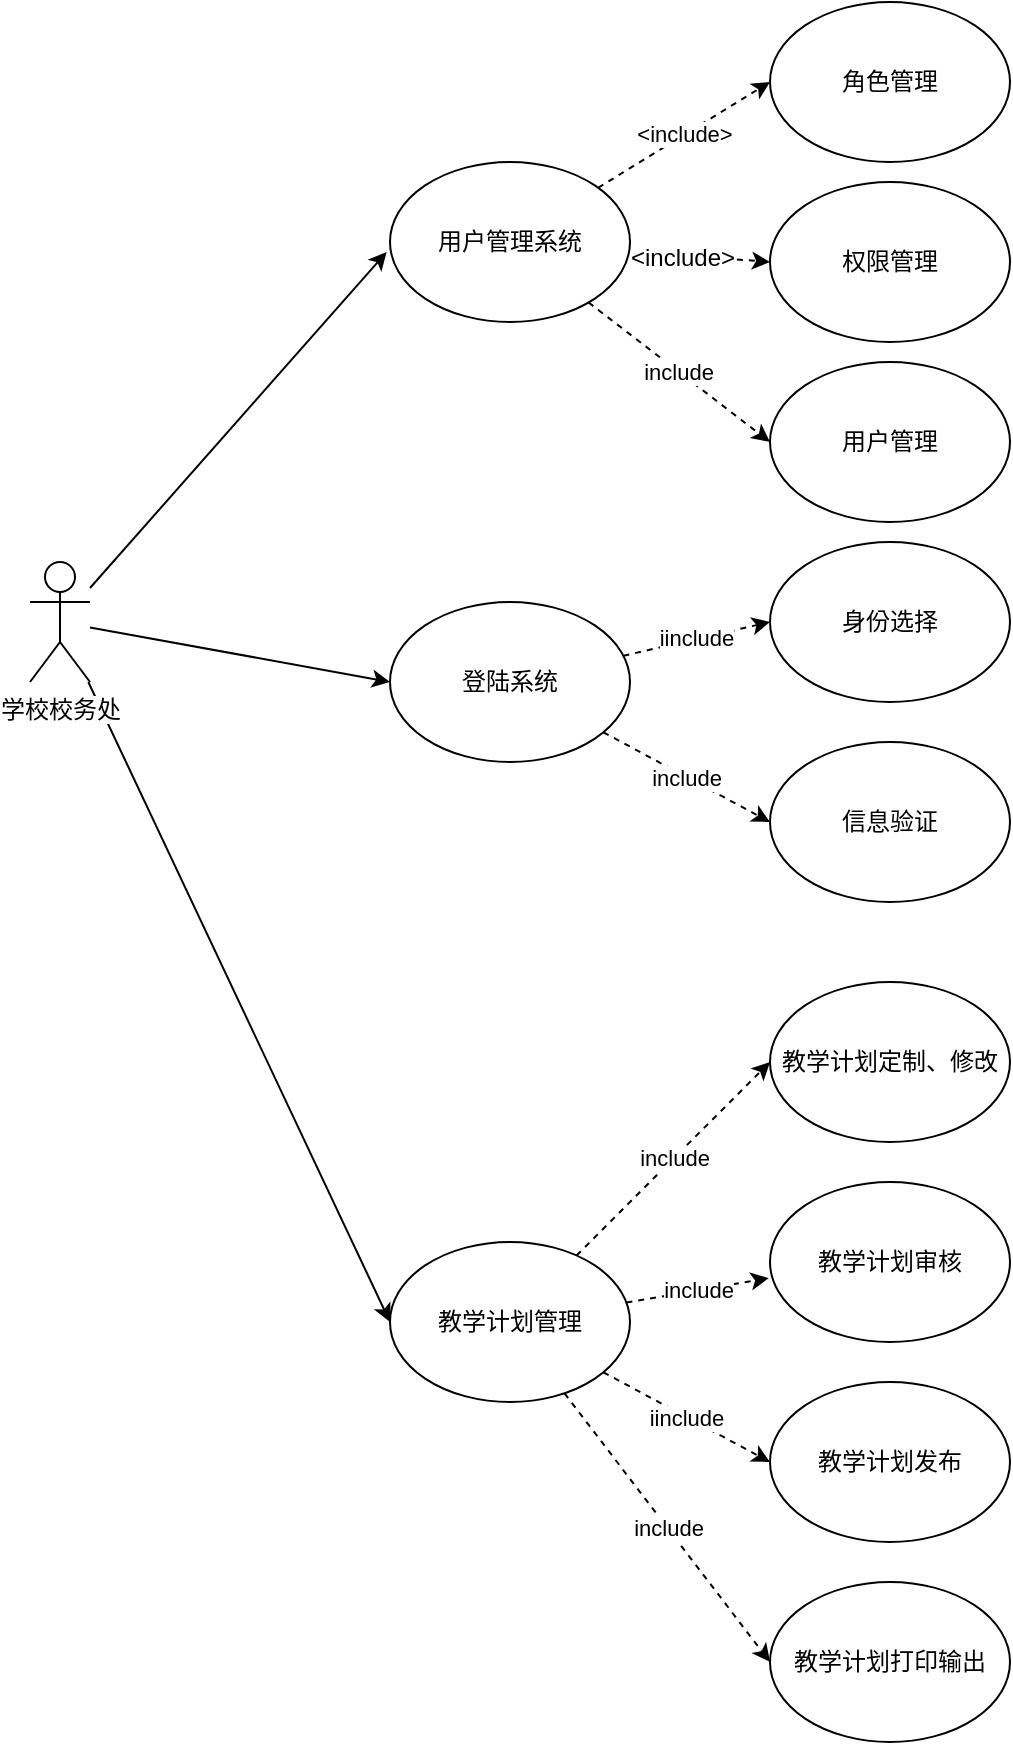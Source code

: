 <mxfile version="12.2.2" type="device" pages="1"><diagram id="H3S3tGp6kTulUG6WuE7t" name="第 1 页"><mxGraphModel dx="1088" dy="660" grid="1" gridSize="10" guides="1" tooltips="1" connect="1" arrows="1" fold="1" page="1" pageScale="1" pageWidth="1654" pageHeight="2336" math="0" shadow="0"><root><mxCell id="0"/><mxCell id="1" parent="0"/><mxCell id="-ordTDgy1yZLaLWv35jD-10" style="rounded=0;orthogonalLoop=1;jettySize=auto;html=1;entryX=-0.014;entryY=0.563;entryDx=0;entryDy=0;entryPerimeter=0;" parent="1" source="-ordTDgy1yZLaLWv35jD-1" target="-ordTDgy1yZLaLWv35jD-5" edge="1"><mxGeometry relative="1" as="geometry"/></mxCell><mxCell id="-ordTDgy1yZLaLWv35jD-11" style="edgeStyle=none;rounded=0;orthogonalLoop=1;jettySize=auto;html=1;entryX=0;entryY=0.5;entryDx=0;entryDy=0;" parent="1" source="-ordTDgy1yZLaLWv35jD-1" target="-ordTDgy1yZLaLWv35jD-6" edge="1"><mxGeometry relative="1" as="geometry"/></mxCell><mxCell id="-ordTDgy1yZLaLWv35jD-12" style="edgeStyle=none;rounded=0;orthogonalLoop=1;jettySize=auto;html=1;entryX=0;entryY=0.5;entryDx=0;entryDy=0;" parent="1" source="-ordTDgy1yZLaLWv35jD-1" target="-ordTDgy1yZLaLWv35jD-7" edge="1"><mxGeometry relative="1" as="geometry"/></mxCell><mxCell id="-ordTDgy1yZLaLWv35jD-1" value="学校校务处" style="shape=umlActor;verticalLabelPosition=bottom;labelBackgroundColor=#ffffff;verticalAlign=top;html=1;outlineConnect=0;" parent="1" vertex="1"><mxGeometry x="300" y="360" width="30" height="60" as="geometry"/></mxCell><mxCell id="-ordTDgy1yZLaLWv35jD-17" value="&amp;lt;include&amp;gt;" style="edgeStyle=none;rounded=0;orthogonalLoop=1;jettySize=auto;html=1;entryX=0;entryY=0.5;entryDx=0;entryDy=0;dashed=1;" parent="1" source="-ordTDgy1yZLaLWv35jD-5" target="-ordTDgy1yZLaLWv35jD-14" edge="1"><mxGeometry relative="1" as="geometry"/></mxCell><mxCell id="-ordTDgy1yZLaLWv35jD-18" style="edgeStyle=none;rounded=0;orthogonalLoop=1;jettySize=auto;html=1;entryX=0;entryY=0.5;entryDx=0;entryDy=0;dashed=1;" parent="1" source="-ordTDgy1yZLaLWv35jD-5" target="-ordTDgy1yZLaLWv35jD-15" edge="1"><mxGeometry relative="1" as="geometry"/></mxCell><mxCell id="-ordTDgy1yZLaLWv35jD-21" value="&amp;lt;include&amp;gt;" style="text;html=1;resizable=0;points=[];align=center;verticalAlign=middle;labelBackgroundColor=#ffffff;" parent="-ordTDgy1yZLaLWv35jD-18" vertex="1" connectable="0"><mxGeometry x="-0.254" y="-1" relative="1" as="geometry"><mxPoint as="offset"/></mxGeometry></mxCell><mxCell id="-ordTDgy1yZLaLWv35jD-19" value="include" style="edgeStyle=none;rounded=0;orthogonalLoop=1;jettySize=auto;html=1;entryX=0;entryY=0.5;entryDx=0;entryDy=0;dashed=1;" parent="1" source="-ordTDgy1yZLaLWv35jD-5" target="-ordTDgy1yZLaLWv35jD-16" edge="1"><mxGeometry relative="1" as="geometry"/></mxCell><mxCell id="-ordTDgy1yZLaLWv35jD-5" value="用户管理系统" style="ellipse;whiteSpace=wrap;html=1;" parent="1" vertex="1"><mxGeometry x="480" y="160" width="120" height="80" as="geometry"/></mxCell><mxCell id="-ordTDgy1yZLaLWv35jD-24" value="iinclude" style="edgeStyle=none;rounded=0;orthogonalLoop=1;jettySize=auto;html=1;entryX=0;entryY=0.5;entryDx=0;entryDy=0;dashed=1;" parent="1" source="-ordTDgy1yZLaLWv35jD-6" target="-ordTDgy1yZLaLWv35jD-22" edge="1"><mxGeometry relative="1" as="geometry"/></mxCell><mxCell id="-ordTDgy1yZLaLWv35jD-25" value="include" style="edgeStyle=none;rounded=0;orthogonalLoop=1;jettySize=auto;html=1;entryX=0;entryY=0.5;entryDx=0;entryDy=0;dashed=1;" parent="1" source="-ordTDgy1yZLaLWv35jD-6" target="-ordTDgy1yZLaLWv35jD-23" edge="1"><mxGeometry relative="1" as="geometry"/></mxCell><mxCell id="-ordTDgy1yZLaLWv35jD-6" value="登陆系统" style="ellipse;whiteSpace=wrap;html=1;" parent="1" vertex="1"><mxGeometry x="480" y="380" width="120" height="80" as="geometry"/></mxCell><mxCell id="-ordTDgy1yZLaLWv35jD-30" value="include" style="edgeStyle=none;rounded=0;orthogonalLoop=1;jettySize=auto;html=1;entryX=0;entryY=0.5;entryDx=0;entryDy=0;dashed=1;" parent="1" source="-ordTDgy1yZLaLWv35jD-7" target="-ordTDgy1yZLaLWv35jD-26" edge="1"><mxGeometry relative="1" as="geometry"/></mxCell><mxCell id="-ordTDgy1yZLaLWv35jD-31" value="include" style="edgeStyle=none;rounded=0;orthogonalLoop=1;jettySize=auto;html=1;entryX=-0.005;entryY=0.601;entryDx=0;entryDy=0;entryPerimeter=0;dashed=1;" parent="1" source="-ordTDgy1yZLaLWv35jD-7" target="-ordTDgy1yZLaLWv35jD-27" edge="1"><mxGeometry relative="1" as="geometry"/></mxCell><mxCell id="-ordTDgy1yZLaLWv35jD-33" value="iinclude" style="edgeStyle=none;rounded=0;orthogonalLoop=1;jettySize=auto;html=1;entryX=0;entryY=0.5;entryDx=0;entryDy=0;dashed=1;" parent="1" source="-ordTDgy1yZLaLWv35jD-7" target="-ordTDgy1yZLaLWv35jD-28" edge="1"><mxGeometry relative="1" as="geometry"/></mxCell><mxCell id="-ordTDgy1yZLaLWv35jD-44" value="include" style="edgeStyle=none;rounded=0;orthogonalLoop=1;jettySize=auto;html=1;entryX=0;entryY=0.5;entryDx=0;entryDy=0;dashed=1;" parent="1" source="-ordTDgy1yZLaLWv35jD-7" target="-ordTDgy1yZLaLWv35jD-43" edge="1"><mxGeometry relative="1" as="geometry"/></mxCell><mxCell id="-ordTDgy1yZLaLWv35jD-7" value="教学计划管理" style="ellipse;whiteSpace=wrap;html=1;" parent="1" vertex="1"><mxGeometry x="480" y="700" width="120" height="80" as="geometry"/></mxCell><mxCell id="-ordTDgy1yZLaLWv35jD-14" value="角色管理" style="ellipse;whiteSpace=wrap;html=1;" parent="1" vertex="1"><mxGeometry x="670" y="80" width="120" height="80" as="geometry"/></mxCell><mxCell id="-ordTDgy1yZLaLWv35jD-15" value="权限管理" style="ellipse;whiteSpace=wrap;html=1;" parent="1" vertex="1"><mxGeometry x="670" y="170" width="120" height="80" as="geometry"/></mxCell><mxCell id="-ordTDgy1yZLaLWv35jD-16" value="用户管理" style="ellipse;whiteSpace=wrap;html=1;" parent="1" vertex="1"><mxGeometry x="670" y="260" width="120" height="80" as="geometry"/></mxCell><mxCell id="-ordTDgy1yZLaLWv35jD-22" value="身份选择" style="ellipse;whiteSpace=wrap;html=1;" parent="1" vertex="1"><mxGeometry x="670" y="350" width="120" height="80" as="geometry"/></mxCell><mxCell id="-ordTDgy1yZLaLWv35jD-23" value="信息验证" style="ellipse;whiteSpace=wrap;html=1;" parent="1" vertex="1"><mxGeometry x="670" y="450" width="120" height="80" as="geometry"/></mxCell><mxCell id="-ordTDgy1yZLaLWv35jD-26" value="教学计划定制、修改" style="ellipse;whiteSpace=wrap;html=1;" parent="1" vertex="1"><mxGeometry x="670" y="570" width="120" height="80" as="geometry"/></mxCell><mxCell id="-ordTDgy1yZLaLWv35jD-27" value="教学计划审核" style="ellipse;whiteSpace=wrap;html=1;" parent="1" vertex="1"><mxGeometry x="670" y="670" width="120" height="80" as="geometry"/></mxCell><mxCell id="-ordTDgy1yZLaLWv35jD-28" value="教学计划发布" style="ellipse;whiteSpace=wrap;html=1;" parent="1" vertex="1"><mxGeometry x="670" y="770" width="120" height="80" as="geometry"/></mxCell><mxCell id="-ordTDgy1yZLaLWv35jD-43" value="教学计划打印输出" style="ellipse;whiteSpace=wrap;html=1;" parent="1" vertex="1"><mxGeometry x="670" y="870" width="120" height="80" as="geometry"/></mxCell></root></mxGraphModel></diagram></mxfile>